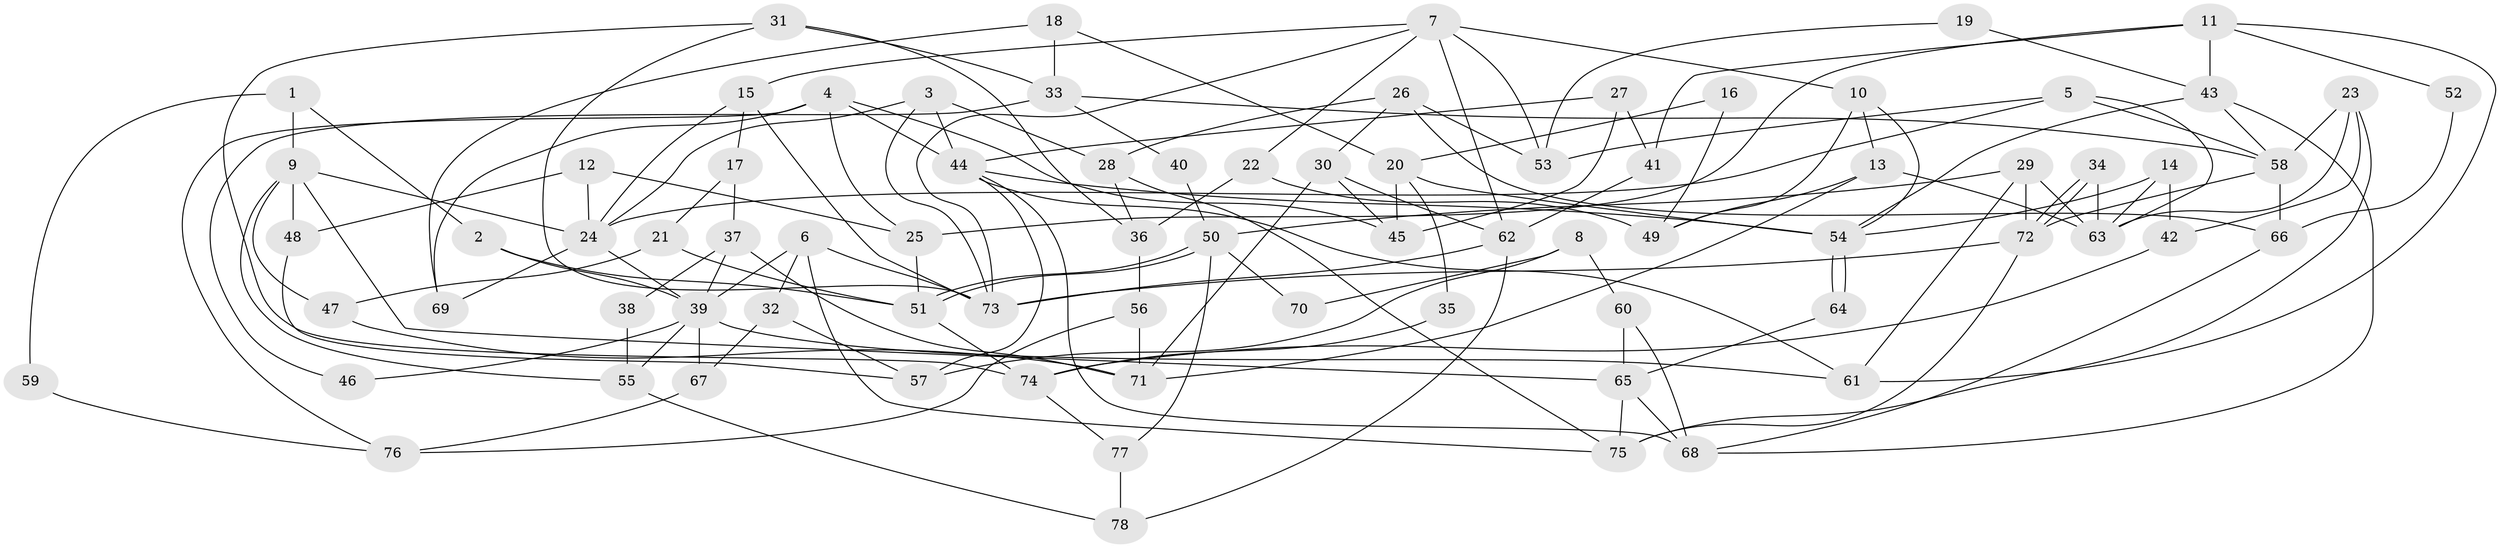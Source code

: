// coarse degree distribution, {3: 0.21739130434782608, 2: 0.1956521739130435, 5: 0.13043478260869565, 4: 0.30434782608695654, 6: 0.021739130434782608, 8: 0.043478260869565216, 10: 0.043478260869565216, 11: 0.021739130434782608, 9: 0.021739130434782608}
// Generated by graph-tools (version 1.1) at 2025/54/03/04/25 21:54:38]
// undirected, 78 vertices, 156 edges
graph export_dot {
graph [start="1"]
  node [color=gray90,style=filled];
  1;
  2;
  3;
  4;
  5;
  6;
  7;
  8;
  9;
  10;
  11;
  12;
  13;
  14;
  15;
  16;
  17;
  18;
  19;
  20;
  21;
  22;
  23;
  24;
  25;
  26;
  27;
  28;
  29;
  30;
  31;
  32;
  33;
  34;
  35;
  36;
  37;
  38;
  39;
  40;
  41;
  42;
  43;
  44;
  45;
  46;
  47;
  48;
  49;
  50;
  51;
  52;
  53;
  54;
  55;
  56;
  57;
  58;
  59;
  60;
  61;
  62;
  63;
  64;
  65;
  66;
  67;
  68;
  69;
  70;
  71;
  72;
  73;
  74;
  75;
  76;
  77;
  78;
  1 -- 9;
  1 -- 2;
  1 -- 59;
  2 -- 51;
  2 -- 39;
  3 -- 73;
  3 -- 24;
  3 -- 28;
  3 -- 44;
  4 -- 76;
  4 -- 44;
  4 -- 25;
  4 -- 45;
  4 -- 69;
  5 -- 53;
  5 -- 63;
  5 -- 24;
  5 -- 58;
  6 -- 39;
  6 -- 75;
  6 -- 32;
  6 -- 73;
  7 -- 73;
  7 -- 62;
  7 -- 10;
  7 -- 15;
  7 -- 22;
  7 -- 53;
  8 -- 60;
  8 -- 57;
  8 -- 70;
  9 -- 24;
  9 -- 65;
  9 -- 47;
  9 -- 48;
  9 -- 55;
  10 -- 54;
  10 -- 13;
  10 -- 49;
  11 -- 43;
  11 -- 25;
  11 -- 41;
  11 -- 52;
  11 -- 61;
  12 -- 25;
  12 -- 24;
  12 -- 48;
  13 -- 71;
  13 -- 49;
  13 -- 63;
  14 -- 42;
  14 -- 63;
  14 -- 54;
  15 -- 73;
  15 -- 17;
  15 -- 24;
  16 -- 49;
  16 -- 20;
  17 -- 37;
  17 -- 21;
  18 -- 33;
  18 -- 69;
  18 -- 20;
  19 -- 43;
  19 -- 53;
  20 -- 54;
  20 -- 35;
  20 -- 45;
  21 -- 51;
  21 -- 47;
  22 -- 49;
  22 -- 36;
  23 -- 58;
  23 -- 63;
  23 -- 42;
  23 -- 75;
  24 -- 39;
  24 -- 69;
  25 -- 51;
  26 -- 28;
  26 -- 30;
  26 -- 53;
  26 -- 66;
  27 -- 44;
  27 -- 45;
  27 -- 41;
  28 -- 75;
  28 -- 36;
  29 -- 72;
  29 -- 61;
  29 -- 50;
  29 -- 63;
  30 -- 62;
  30 -- 45;
  30 -- 71;
  31 -- 73;
  31 -- 36;
  31 -- 33;
  31 -- 74;
  32 -- 57;
  32 -- 67;
  33 -- 58;
  33 -- 40;
  33 -- 46;
  34 -- 72;
  34 -- 72;
  34 -- 63;
  35 -- 74;
  36 -- 56;
  37 -- 39;
  37 -- 71;
  37 -- 38;
  38 -- 55;
  39 -- 61;
  39 -- 46;
  39 -- 55;
  39 -- 67;
  40 -- 50;
  41 -- 62;
  42 -- 74;
  43 -- 54;
  43 -- 68;
  43 -- 58;
  44 -- 54;
  44 -- 57;
  44 -- 61;
  44 -- 68;
  47 -- 71;
  48 -- 57;
  50 -- 51;
  50 -- 51;
  50 -- 70;
  50 -- 77;
  51 -- 74;
  52 -- 66;
  54 -- 64;
  54 -- 64;
  55 -- 78;
  56 -- 71;
  56 -- 76;
  58 -- 66;
  58 -- 72;
  59 -- 76;
  60 -- 65;
  60 -- 68;
  62 -- 73;
  62 -- 78;
  64 -- 65;
  65 -- 75;
  65 -- 68;
  66 -- 68;
  67 -- 76;
  72 -- 73;
  72 -- 75;
  74 -- 77;
  77 -- 78;
}

